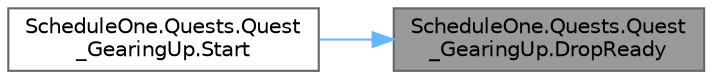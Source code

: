 digraph "ScheduleOne.Quests.Quest_GearingUp.DropReady"
{
 // LATEX_PDF_SIZE
  bgcolor="transparent";
  edge [fontname=Helvetica,fontsize=10,labelfontname=Helvetica,labelfontsize=10];
  node [fontname=Helvetica,fontsize=10,shape=box,height=0.2,width=0.4];
  rankdir="RL";
  Node1 [id="Node000001",label="ScheduleOne.Quests.Quest\l_GearingUp.DropReady",height=0.2,width=0.4,color="gray40", fillcolor="grey60", style="filled", fontcolor="black",tooltip=" "];
  Node1 -> Node2 [id="edge1_Node000001_Node000002",dir="back",color="steelblue1",style="solid",tooltip=" "];
  Node2 [id="Node000002",label="ScheduleOne.Quests.Quest\l_GearingUp.Start",height=0.2,width=0.4,color="grey40", fillcolor="white", style="filled",URL="$class_schedule_one_1_1_quests_1_1_quest___gearing_up.html#a07ce05be348095c54e596d48010eb8d2",tooltip=" "];
}
